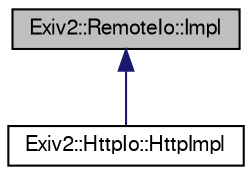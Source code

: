 digraph "Exiv2::RemoteIo::Impl"
{
  edge [fontname="FreeSans",fontsize="10",labelfontname="FreeSans",labelfontsize="10"];
  node [fontname="FreeSans",fontsize="10",shape=record];
  Node1 [label="Exiv2::RemoteIo::Impl",height=0.2,width=0.4,color="black", fillcolor="grey75", style="filled" fontcolor="black"];
  Node1 -> Node2 [dir="back",color="midnightblue",fontsize="10",style="solid",fontname="FreeSans"];
  Node2 [label="Exiv2::HttpIo::HttpImpl",height=0.2,width=0.4,color="black", fillcolor="white", style="filled",URL="$classExiv2_1_1HttpIo_1_1HttpImpl.html",tooltip="Internal Pimpl structure of class HttpIo. "];
}
